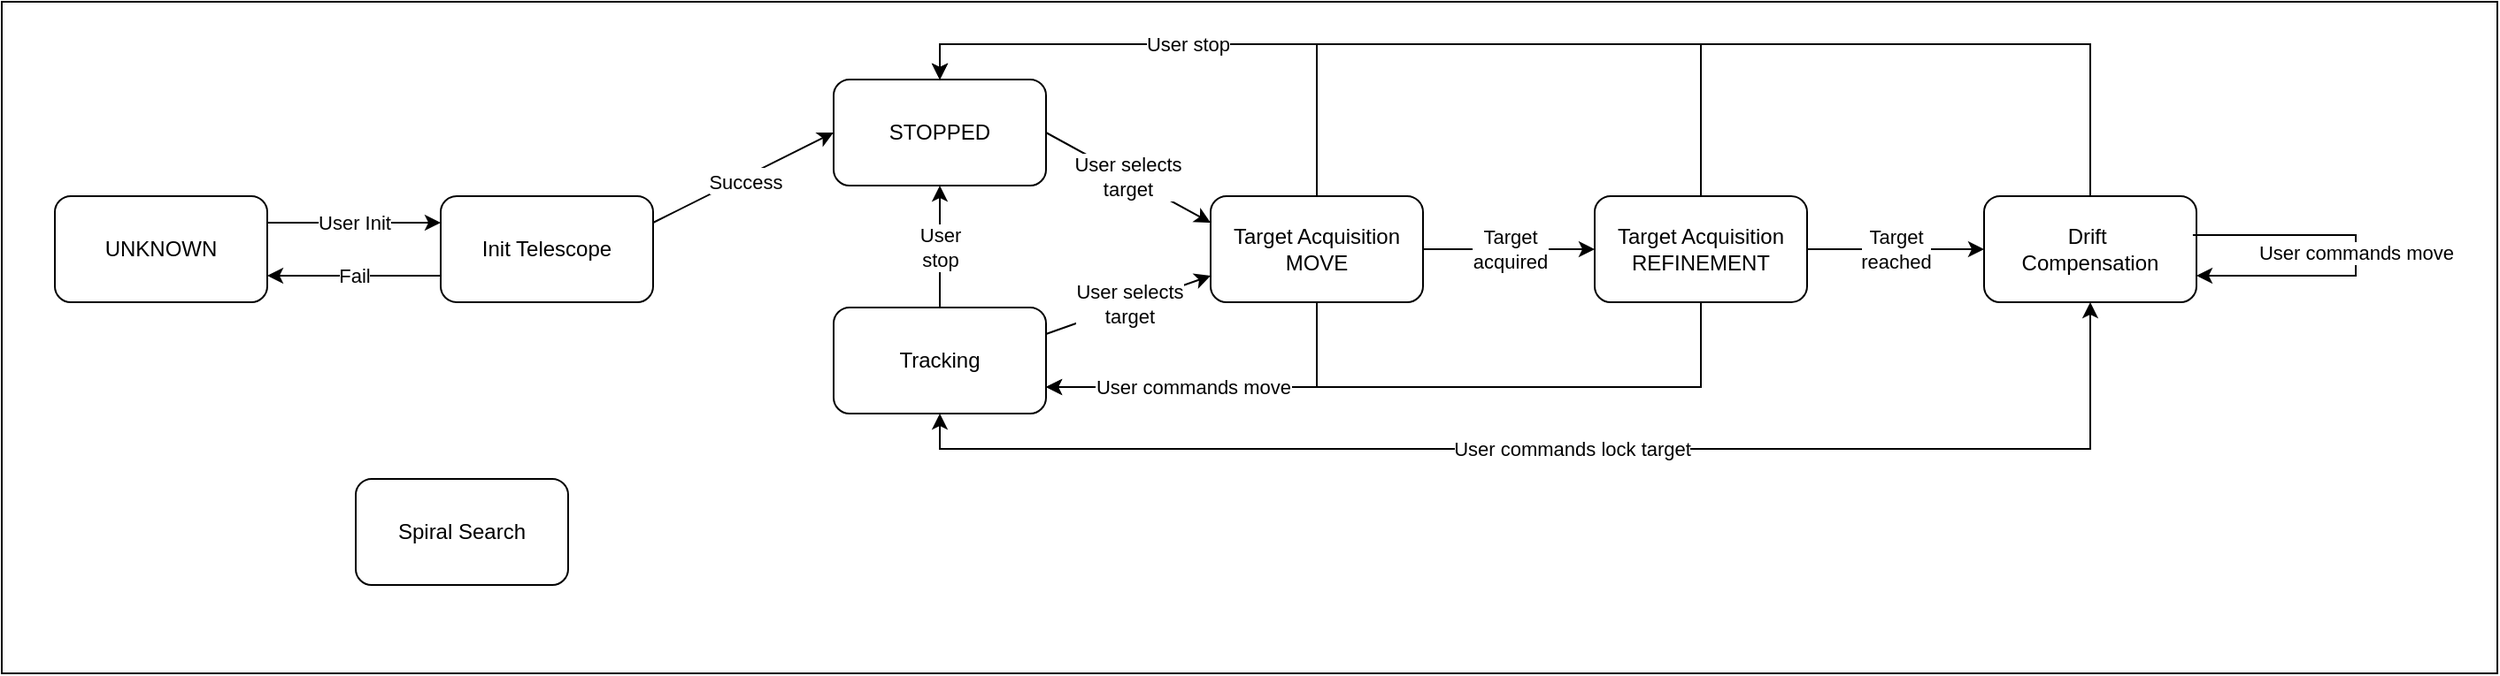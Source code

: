 <mxfile version="28.2.5">
  <diagram name="Page-1" id="_Z8lzklVAucgFtyPwXqY">
    <mxGraphModel dx="2066" dy="1151" grid="1" gridSize="10" guides="1" tooltips="1" connect="1" arrows="1" fold="1" page="1" pageScale="1" pageWidth="1100" pageHeight="850" math="0" shadow="0">
      <root>
        <mxCell id="0" />
        <mxCell id="1" parent="0" />
        <mxCell id="f7e-10mozVPp0T4gCOCn-9" value="" style="rounded=0;whiteSpace=wrap;html=1;fillStyle=solid;strokeColor=light-dark(#000000,#000000);" vertex="1" parent="1">
          <mxGeometry y="20" width="1410" height="380" as="geometry" />
        </mxCell>
        <mxCell id="f7e-10mozVPp0T4gCOCn-1" value="UNKNOWN" style="rounded=1;whiteSpace=wrap;html=1;" vertex="1" parent="1">
          <mxGeometry x="30" y="130" width="120" height="60" as="geometry" />
        </mxCell>
        <mxCell id="f7e-10mozVPp0T4gCOCn-2" value="Init Telescope" style="rounded=1;whiteSpace=wrap;html=1;" vertex="1" parent="1">
          <mxGeometry x="248" y="130" width="120" height="60" as="geometry" />
        </mxCell>
        <mxCell id="f7e-10mozVPp0T4gCOCn-22" value="Target&lt;div&gt;acquired&lt;/div&gt;" style="edgeStyle=orthogonalEdgeStyle;rounded=0;orthogonalLoop=1;jettySize=auto;html=1;exitX=1;exitY=0.5;exitDx=0;exitDy=0;entryX=0;entryY=0.5;entryDx=0;entryDy=0;" edge="1" parent="1" source="f7e-10mozVPp0T4gCOCn-3" target="f7e-10mozVPp0T4gCOCn-4">
          <mxGeometry relative="1" as="geometry" />
        </mxCell>
        <mxCell id="f7e-10mozVPp0T4gCOCn-3" value="Target Acquisition MOVE" style="rounded=1;whiteSpace=wrap;html=1;" vertex="1" parent="1">
          <mxGeometry x="683" y="130" width="120" height="60" as="geometry" />
        </mxCell>
        <mxCell id="f7e-10mozVPp0T4gCOCn-25" style="edgeStyle=orthogonalEdgeStyle;rounded=0;orthogonalLoop=1;jettySize=auto;html=1;exitX=0.5;exitY=0;exitDx=0;exitDy=0;entryX=0.5;entryY=0;entryDx=0;entryDy=0;" edge="1" parent="1" source="f7e-10mozVPp0T4gCOCn-4" target="f7e-10mozVPp0T4gCOCn-8">
          <mxGeometry relative="1" as="geometry" />
        </mxCell>
        <mxCell id="f7e-10mozVPp0T4gCOCn-29" value="Target&lt;div&gt;reached&lt;/div&gt;" style="edgeStyle=orthogonalEdgeStyle;rounded=0;orthogonalLoop=1;jettySize=auto;html=1;exitX=1;exitY=0.5;exitDx=0;exitDy=0;" edge="1" parent="1" source="f7e-10mozVPp0T4gCOCn-4" target="f7e-10mozVPp0T4gCOCn-28">
          <mxGeometry relative="1" as="geometry" />
        </mxCell>
        <mxCell id="f7e-10mozVPp0T4gCOCn-4" value="Target Acquisition REFINEMENT" style="rounded=1;whiteSpace=wrap;html=1;" vertex="1" parent="1">
          <mxGeometry x="900" y="130" width="120" height="60" as="geometry" />
        </mxCell>
        <mxCell id="f7e-10mozVPp0T4gCOCn-23" value="User selects&lt;div&gt;target&lt;/div&gt;" style="rounded=0;orthogonalLoop=1;jettySize=auto;html=1;exitX=1;exitY=0.25;exitDx=0;exitDy=0;entryX=0;entryY=0.75;entryDx=0;entryDy=0;" edge="1" parent="1" source="f7e-10mozVPp0T4gCOCn-5" target="f7e-10mozVPp0T4gCOCn-3">
          <mxGeometry relative="1" as="geometry" />
        </mxCell>
        <mxCell id="f7e-10mozVPp0T4gCOCn-26" value="User&lt;div&gt;stop&lt;/div&gt;" style="edgeStyle=orthogonalEdgeStyle;rounded=0;orthogonalLoop=1;jettySize=auto;html=1;exitX=0.5;exitY=0;exitDx=0;exitDy=0;entryX=0.5;entryY=1;entryDx=0;entryDy=0;" edge="1" parent="1" source="f7e-10mozVPp0T4gCOCn-5" target="f7e-10mozVPp0T4gCOCn-8">
          <mxGeometry relative="1" as="geometry" />
        </mxCell>
        <mxCell id="f7e-10mozVPp0T4gCOCn-27" value="User commands lock target" style="edgeStyle=orthogonalEdgeStyle;rounded=0;orthogonalLoop=1;jettySize=auto;html=1;exitX=0.5;exitY=1;exitDx=0;exitDy=0;entryX=0.5;entryY=1;entryDx=0;entryDy=0;startArrow=classic;startFill=1;" edge="1" parent="1" source="f7e-10mozVPp0T4gCOCn-5" target="f7e-10mozVPp0T4gCOCn-28">
          <mxGeometry x="0.001" relative="1" as="geometry">
            <mxPoint as="offset" />
          </mxGeometry>
        </mxCell>
        <mxCell id="f7e-10mozVPp0T4gCOCn-5" value="Tracking" style="rounded=1;whiteSpace=wrap;html=1;" vertex="1" parent="1">
          <mxGeometry x="470" y="193" width="120" height="60" as="geometry" />
        </mxCell>
        <mxCell id="f7e-10mozVPp0T4gCOCn-6" value="Spiral Search" style="rounded=1;whiteSpace=wrap;html=1;" vertex="1" parent="1">
          <mxGeometry x="200" y="290" width="120" height="60" as="geometry" />
        </mxCell>
        <mxCell id="f7e-10mozVPp0T4gCOCn-8" value="STOPPED" style="rounded=1;whiteSpace=wrap;html=1;" vertex="1" parent="1">
          <mxGeometry x="470" y="64" width="120" height="60" as="geometry" />
        </mxCell>
        <mxCell id="f7e-10mozVPp0T4gCOCn-10" value="User Init" style="endArrow=classic;html=1;rounded=0;exitX=1;exitY=0.25;exitDx=0;exitDy=0;entryX=0;entryY=0.25;entryDx=0;entryDy=0;edgeStyle=entityRelationEdgeStyle;" edge="1" parent="1" source="f7e-10mozVPp0T4gCOCn-1" target="f7e-10mozVPp0T4gCOCn-2">
          <mxGeometry relative="1" as="geometry">
            <mxPoint x="380" y="590" as="sourcePoint" />
            <mxPoint x="480" y="590" as="targetPoint" />
          </mxGeometry>
        </mxCell>
        <mxCell id="f7e-10mozVPp0T4gCOCn-12" value="Fail" style="endArrow=classic;html=1;rounded=0;entryX=1;entryY=0.75;entryDx=0;entryDy=0;exitX=0;exitY=0.75;exitDx=0;exitDy=0;" edge="1" parent="1" source="f7e-10mozVPp0T4gCOCn-2" target="f7e-10mozVPp0T4gCOCn-1">
          <mxGeometry relative="1" as="geometry">
            <mxPoint x="310" y="550" as="sourcePoint" />
            <mxPoint x="410" y="550" as="targetPoint" />
          </mxGeometry>
        </mxCell>
        <mxCell id="f7e-10mozVPp0T4gCOCn-13" value="Fail" style="edgeLabel;resizable=0;html=1;;align=center;verticalAlign=middle;" connectable="0" vertex="1" parent="f7e-10mozVPp0T4gCOCn-12">
          <mxGeometry relative="1" as="geometry" />
        </mxCell>
        <mxCell id="f7e-10mozVPp0T4gCOCn-14" value="" style="endArrow=classic;html=1;rounded=0;exitX=1;exitY=0.25;exitDx=0;exitDy=0;entryX=0;entryY=0.5;entryDx=0;entryDy=0;" edge="1" parent="1" source="f7e-10mozVPp0T4gCOCn-2" target="f7e-10mozVPp0T4gCOCn-8">
          <mxGeometry relative="1" as="geometry">
            <mxPoint x="380" y="590" as="sourcePoint" />
            <mxPoint x="480" y="590" as="targetPoint" />
          </mxGeometry>
        </mxCell>
        <mxCell id="f7e-10mozVPp0T4gCOCn-15" value="Label" style="edgeLabel;resizable=0;html=1;;align=center;verticalAlign=middle;" connectable="0" vertex="1" parent="f7e-10mozVPp0T4gCOCn-14">
          <mxGeometry relative="1" as="geometry" />
        </mxCell>
        <mxCell id="f7e-10mozVPp0T4gCOCn-17" value="Success" style="edgeLabel;html=1;align=center;verticalAlign=middle;resizable=0;points=[];" vertex="1" connectable="0" parent="f7e-10mozVPp0T4gCOCn-14">
          <mxGeometry x="0.004" y="-2" relative="1" as="geometry">
            <mxPoint as="offset" />
          </mxGeometry>
        </mxCell>
        <mxCell id="f7e-10mozVPp0T4gCOCn-18" value="User selects&lt;div&gt;target&lt;/div&gt;" style="endArrow=classic;html=1;rounded=0;exitX=1;exitY=0.5;exitDx=0;exitDy=0;entryX=0;entryY=0.25;entryDx=0;entryDy=0;" edge="1" parent="1" source="f7e-10mozVPp0T4gCOCn-8" target="f7e-10mozVPp0T4gCOCn-3">
          <mxGeometry relative="1" as="geometry">
            <mxPoint x="380" y="590" as="sourcePoint" />
            <mxPoint x="480" y="590" as="targetPoint" />
          </mxGeometry>
        </mxCell>
        <mxCell id="f7e-10mozVPp0T4gCOCn-30" style="edgeStyle=orthogonalEdgeStyle;rounded=0;orthogonalLoop=1;jettySize=auto;html=1;exitX=0.5;exitY=0;exitDx=0;exitDy=0;entryX=0.5;entryY=0;entryDx=0;entryDy=0;" edge="1" parent="1" source="f7e-10mozVPp0T4gCOCn-28" target="f7e-10mozVPp0T4gCOCn-8">
          <mxGeometry relative="1" as="geometry" />
        </mxCell>
        <mxCell id="f7e-10mozVPp0T4gCOCn-28" value="Drift&amp;nbsp;&lt;div&gt;Compensation&lt;/div&gt;" style="rounded=1;whiteSpace=wrap;html=1;" vertex="1" parent="1">
          <mxGeometry x="1120" y="130" width="120" height="60" as="geometry" />
        </mxCell>
        <mxCell id="f7e-10mozVPp0T4gCOCn-24" value="User stop" style="edgeStyle=orthogonalEdgeStyle;rounded=0;orthogonalLoop=1;jettySize=auto;html=1;exitX=0.5;exitY=0;exitDx=0;exitDy=0;entryX=0.5;entryY=0;entryDx=0;entryDy=0;" edge="1" parent="1" source="f7e-10mozVPp0T4gCOCn-3" target="f7e-10mozVPp0T4gCOCn-8">
          <mxGeometry relative="1" as="geometry" />
        </mxCell>
        <mxCell id="f7e-10mozVPp0T4gCOCn-21" style="edgeStyle=orthogonalEdgeStyle;rounded=0;orthogonalLoop=1;jettySize=auto;html=1;exitX=0.5;exitY=1;exitDx=0;exitDy=0;entryX=1;entryY=0.75;entryDx=0;entryDy=0;" edge="1" parent="1" source="f7e-10mozVPp0T4gCOCn-3" target="f7e-10mozVPp0T4gCOCn-5">
          <mxGeometry relative="1" as="geometry" />
        </mxCell>
        <mxCell id="f7e-10mozVPp0T4gCOCn-20" value="User commands move" style="edgeStyle=orthogonalEdgeStyle;rounded=0;orthogonalLoop=1;jettySize=auto;html=1;exitX=0.5;exitY=1;exitDx=0;exitDy=0;entryX=1;entryY=0.75;entryDx=0;entryDy=0;" edge="1" parent="1" source="f7e-10mozVPp0T4gCOCn-4" target="f7e-10mozVPp0T4gCOCn-5">
          <mxGeometry x="0.603" relative="1" as="geometry">
            <mxPoint as="offset" />
          </mxGeometry>
        </mxCell>
        <mxCell id="f7e-10mozVPp0T4gCOCn-32" value="User commands move" style="endArrow=classic;html=1;rounded=0;exitX=0.983;exitY=0.367;exitDx=0;exitDy=0;exitPerimeter=0;entryX=1;entryY=0.75;entryDx=0;entryDy=0;edgeStyle=elbowEdgeStyle;" edge="1" parent="1" source="f7e-10mozVPp0T4gCOCn-28" target="f7e-10mozVPp0T4gCOCn-28">
          <mxGeometry relative="1" as="geometry">
            <mxPoint x="380" y="500" as="sourcePoint" />
            <mxPoint x="480" y="500" as="targetPoint" />
            <Array as="points">
              <mxPoint x="1330" y="160" />
              <mxPoint x="1290" y="170" />
            </Array>
          </mxGeometry>
        </mxCell>
      </root>
    </mxGraphModel>
  </diagram>
</mxfile>
